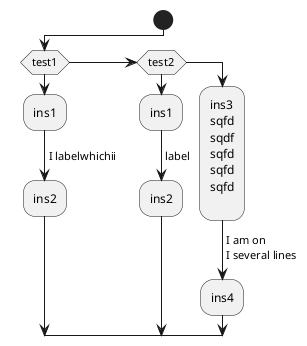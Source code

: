 {
  "sha1": "aurt2jwsgaooe2edg86uu5p83e0gkd4",
  "insertion": {
    "when": "2024-05-30T20:48:21.962Z",
    "user": "plantuml@gmail.com"
  }
}
@startuml
start
if (test1) then
	 :ins1;
'	 -> label which is very very long;
	 -> I labelwhichii;
	 :ins2;
else if (test2)
	 :ins1;
	 -> label;
'	 -> labelwhichii;
	 :ins2;
else
	 :ins3
	 sqfd
	 sqdf
	 sqfd
	 sqfd
	 sqfd
	 ;
	 ->I am on
	 I several lines;
	 :ins4;
endif
@enduml

